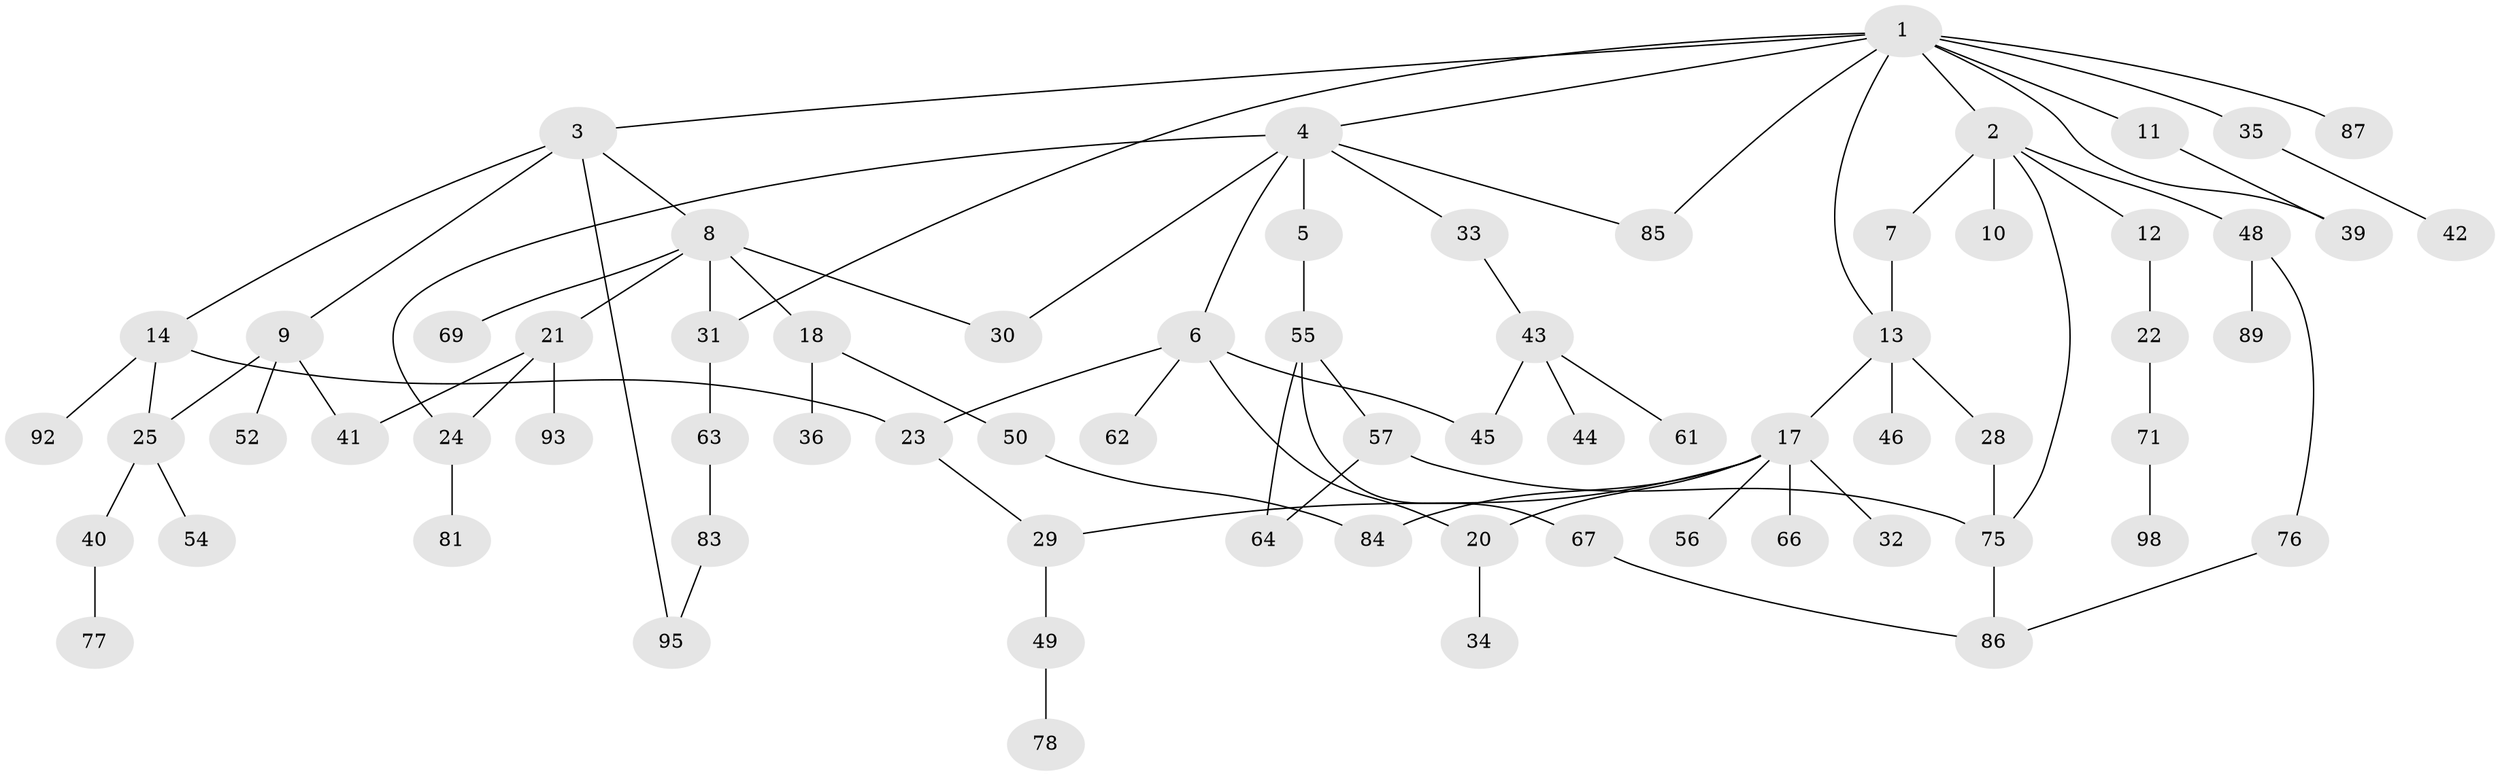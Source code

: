 // Generated by graph-tools (version 1.1) at 2025/23/03/03/25 07:23:33]
// undirected, 70 vertices, 88 edges
graph export_dot {
graph [start="1"]
  node [color=gray90,style=filled];
  1 [super="+15"];
  2 [super="+91"];
  3 [super="+102"];
  4 [super="+94"];
  5;
  6 [super="+47"];
  7;
  8 [super="+16"];
  9 [super="+70"];
  10 [super="+73"];
  11;
  12 [super="+99"];
  13 [super="+27"];
  14 [super="+88"];
  17 [super="+19"];
  18;
  20 [super="+26"];
  21 [super="+74"];
  22 [super="+53"];
  23;
  24 [super="+38"];
  25 [super="+37"];
  28;
  29;
  30 [super="+100"];
  31;
  32;
  33;
  34 [super="+72"];
  35 [super="+51"];
  36;
  39 [super="+96"];
  40;
  41;
  42 [super="+90"];
  43 [super="+58"];
  44;
  45;
  46;
  48 [super="+60"];
  49 [super="+65"];
  50 [super="+68"];
  52;
  54;
  55 [super="+59"];
  56;
  57 [super="+79"];
  61;
  62;
  63;
  64;
  66;
  67;
  69;
  71;
  75 [super="+82"];
  76 [super="+80"];
  77 [super="+103"];
  78;
  81 [super="+101"];
  83;
  84;
  85;
  86 [super="+97"];
  87;
  89;
  92;
  93;
  95;
  98;
  1 -- 2;
  1 -- 3;
  1 -- 4;
  1 -- 11;
  1 -- 35;
  1 -- 85;
  1 -- 87;
  1 -- 31;
  1 -- 13;
  1 -- 39;
  2 -- 7;
  2 -- 10;
  2 -- 12;
  2 -- 48;
  2 -- 75;
  3 -- 8;
  3 -- 9;
  3 -- 14;
  3 -- 95;
  4 -- 5;
  4 -- 6;
  4 -- 24;
  4 -- 30;
  4 -- 33;
  4 -- 85;
  5 -- 55;
  6 -- 23;
  6 -- 45;
  6 -- 62;
  6 -- 20;
  7 -- 13;
  8 -- 18;
  8 -- 21;
  8 -- 31;
  8 -- 69;
  8 -- 30;
  9 -- 25;
  9 -- 41;
  9 -- 52;
  11 -- 39;
  12 -- 22;
  13 -- 17;
  13 -- 28;
  13 -- 46;
  14 -- 92;
  14 -- 25;
  14 -- 23;
  17 -- 32;
  17 -- 56;
  17 -- 66;
  17 -- 29;
  17 -- 20;
  17 -- 84;
  18 -- 36;
  18 -- 50;
  20 -- 34;
  21 -- 93;
  21 -- 24;
  21 -- 41;
  22 -- 71;
  23 -- 29;
  24 -- 81;
  25 -- 40;
  25 -- 54;
  28 -- 75;
  29 -- 49;
  31 -- 63;
  33 -- 43;
  35 -- 42;
  40 -- 77;
  43 -- 44;
  43 -- 61;
  43 -- 45;
  48 -- 76;
  48 -- 89;
  49 -- 78;
  50 -- 84;
  55 -- 57;
  55 -- 64;
  55 -- 67;
  57 -- 64;
  57 -- 75;
  63 -- 83;
  67 -- 86;
  71 -- 98;
  75 -- 86;
  76 -- 86;
  83 -- 95;
}
